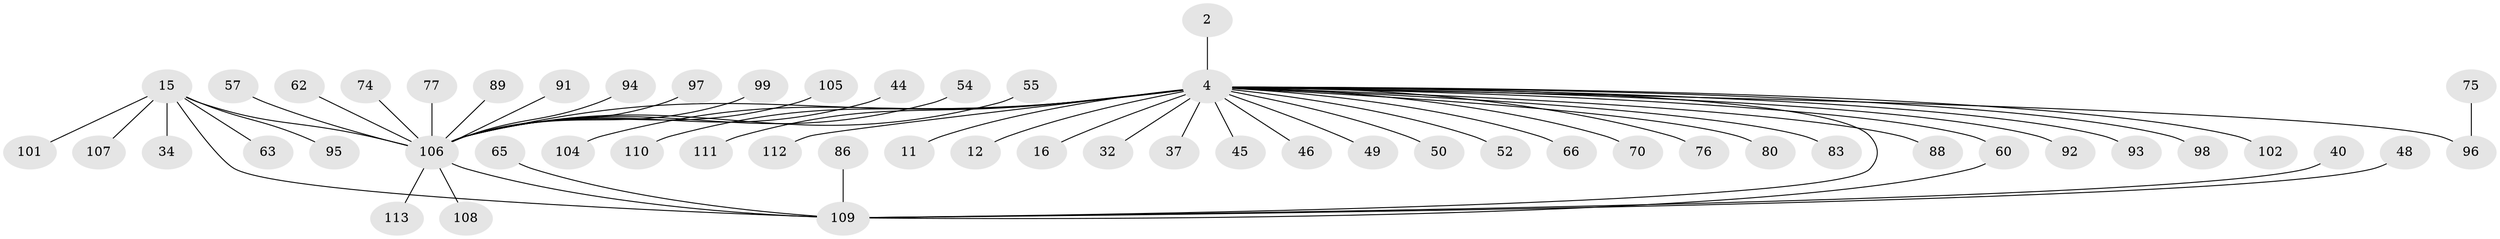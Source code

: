 // original degree distribution, {26: 0.008849557522123894, 1: 0.5398230088495575, 17: 0.008849557522123894, 10: 0.017699115044247787, 9: 0.017699115044247787, 2: 0.22123893805309736, 15: 0.008849557522123894, 4: 0.02654867256637168, 5: 0.017699115044247787, 3: 0.10619469026548672, 8: 0.008849557522123894, 7: 0.008849557522123894, 6: 0.008849557522123894}
// Generated by graph-tools (version 1.1) at 2025/48/03/09/25 04:48:08]
// undirected, 56 vertices, 58 edges
graph export_dot {
graph [start="1"]
  node [color=gray90,style=filled];
  2;
  4 [super="+3"];
  11;
  12;
  15 [super="+6+14"];
  16;
  32;
  34;
  37;
  40;
  44;
  45;
  46;
  48;
  49 [super="+24"];
  50;
  52;
  54;
  55;
  57;
  60 [super="+35+25"];
  62;
  63;
  65;
  66;
  70;
  74;
  75;
  76;
  77;
  80;
  83;
  86 [super="+73"];
  88;
  89;
  91;
  92 [super="+90"];
  93;
  94;
  95 [super="+67"];
  96 [super="+39+56+53"];
  97;
  98 [super="+84"];
  99;
  101;
  102;
  104 [super="+78"];
  105;
  106 [super="+13+22+82+8+68+10+103+26+29+31+30+79+51"];
  107;
  108;
  109 [super="+72+87+21+28+85+100"];
  110 [super="+47"];
  111;
  112;
  113 [super="+23"];
  2 -- 4;
  4 -- 66;
  4 -- 83;
  4 -- 88;
  4 -- 111;
  4 -- 60 [weight=2];
  4 -- 11;
  4 -- 12;
  4 -- 16;
  4 -- 32;
  4 -- 37;
  4 -- 45;
  4 -- 46;
  4 -- 50;
  4 -- 52;
  4 -- 70;
  4 -- 76;
  4 -- 80;
  4 -- 93;
  4 -- 102;
  4 -- 112;
  4 -- 96 [weight=2];
  4 -- 106 [weight=13];
  4 -- 109 [weight=3];
  4 -- 49;
  4 -- 110;
  4 -- 104;
  4 -- 98;
  4 -- 92;
  15 -- 101;
  15 -- 34;
  15 -- 107;
  15 -- 63;
  15 -- 106 [weight=2];
  15 -- 109 [weight=4];
  15 -- 95;
  40 -- 109;
  44 -- 106;
  48 -- 109;
  54 -- 106;
  55 -- 106;
  57 -- 106;
  60 -- 109 [weight=3];
  62 -- 106;
  65 -- 109;
  74 -- 106;
  75 -- 96;
  77 -- 106;
  86 -- 109;
  89 -- 106;
  91 -- 106;
  94 -- 106;
  97 -- 106;
  99 -- 106;
  105 -- 106;
  106 -- 113;
  106 -- 108;
  106 -- 109 [weight=3];
}
